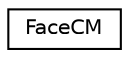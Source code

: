digraph "Graphical Class Hierarchy"
{
  edge [fontname="Helvetica",fontsize="10",labelfontname="Helvetica",labelfontsize="10"];
  node [fontname="Helvetica",fontsize="10",shape=record];
  rankdir="LR";
  Node1 [label="FaceCM",height=0.2,width=0.4,color="black", fillcolor="white", style="filled",URL="$struct_face_c_m.html"];
}
